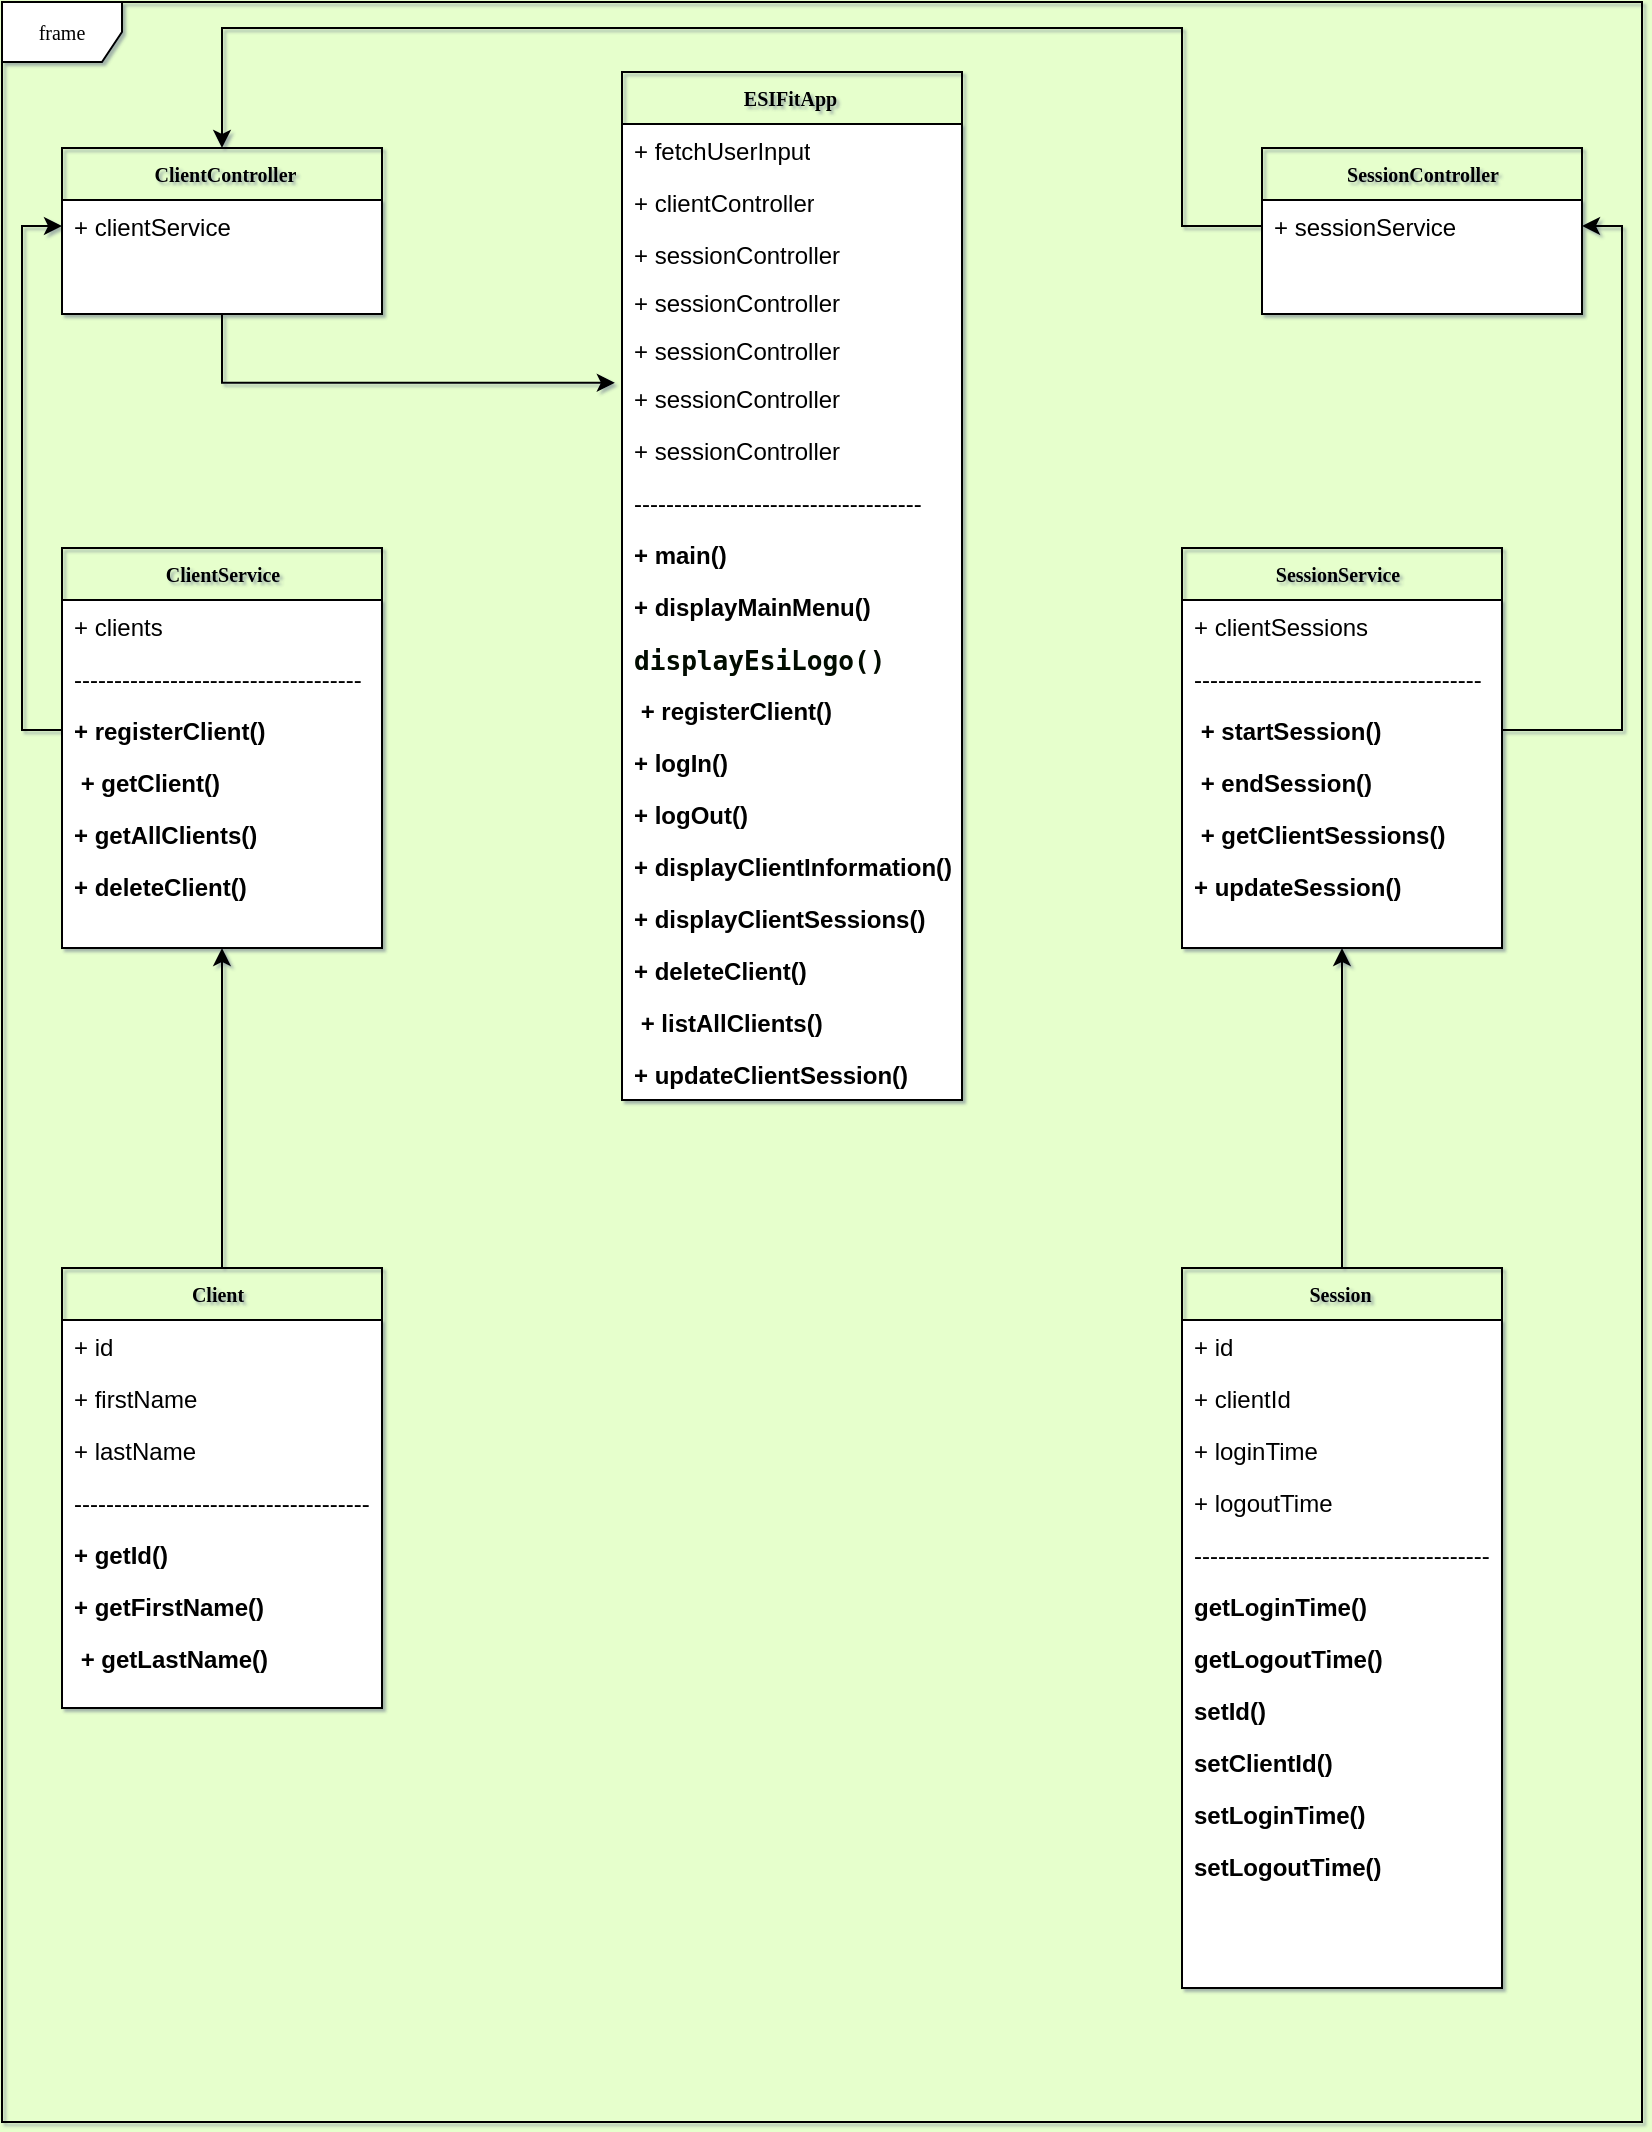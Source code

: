 <mxfile version="21.3.5" type="github" pages="2">
  <diagram name="Page-1" id="c4acf3e9-155e-7222-9cf6-157b1a14988f">
    <mxGraphModel dx="1050" dy="587" grid="1" gridSize="10" guides="1" tooltips="1" connect="1" arrows="1" fold="1" page="1" pageScale="1" pageWidth="850" pageHeight="1100" background="#E6FFCC" math="0" shadow="1">
      <root>
        <mxCell id="0" />
        <mxCell id="1" parent="0" />
        <mxCell id="17acba5748e5396b-1" value="frame" style="shape=umlFrame;whiteSpace=wrap;html=1;rounded=0;shadow=0;comic=0;labelBackgroundColor=none;strokeWidth=1;fontFamily=Verdana;fontSize=10;align=center;gradientColor=none;" parent="1" vertex="1">
          <mxGeometry x="90" y="87" width="820" height="1060" as="geometry" />
        </mxCell>
        <mxCell id="17acba5748e5396b-2" value="ESIFitApp&amp;nbsp;" style="swimlane;html=1;fontStyle=1;childLayout=stackLayout;horizontal=1;startSize=26;fillColor=none;horizontalStack=0;resizeParent=1;resizeLast=0;collapsible=1;marginBottom=0;swimlaneFillColor=#ffffff;rounded=0;shadow=0;comic=0;labelBackgroundColor=none;strokeWidth=1;fontFamily=Verdana;fontSize=10;align=center;" parent="1" vertex="1">
          <mxGeometry x="400" y="122" width="170" height="514" as="geometry" />
        </mxCell>
        <mxCell id="17acba5748e5396b-3" value="+ fetchUserInput&lt;br&gt;&lt;br&gt;" style="text;html=1;strokeColor=none;fillColor=none;align=left;verticalAlign=top;spacingLeft=4;spacingRight=4;whiteSpace=wrap;overflow=hidden;rotatable=0;points=[[0,0.5],[1,0.5]];portConstraint=eastwest;" parent="17acba5748e5396b-2" vertex="1">
          <mxGeometry y="26" width="170" height="26" as="geometry" />
        </mxCell>
        <mxCell id="17acba5748e5396b-4" value="+ clientController" style="text;html=1;strokeColor=none;fillColor=none;align=left;verticalAlign=top;spacingLeft=4;spacingRight=4;whiteSpace=wrap;overflow=hidden;rotatable=0;points=[[0,0.5],[1,0.5]];portConstraint=eastwest;" parent="17acba5748e5396b-2" vertex="1">
          <mxGeometry y="52" width="170" height="26" as="geometry" />
        </mxCell>
        <mxCell id="ua4lf15_g7lLgSqZ2KAn-41" value="+ sessionController" style="text;html=1;strokeColor=none;fillColor=none;align=left;verticalAlign=top;spacingLeft=4;spacingRight=4;whiteSpace=wrap;overflow=hidden;rotatable=0;points=[[0,0.5],[1,0.5]];portConstraint=eastwest;" vertex="1" parent="17acba5748e5396b-2">
          <mxGeometry y="78" width="170" height="24" as="geometry" />
        </mxCell>
        <mxCell id="ua4lf15_g7lLgSqZ2KAn-40" value="+ sessionController" style="text;html=1;strokeColor=none;fillColor=none;align=left;verticalAlign=top;spacingLeft=4;spacingRight=4;whiteSpace=wrap;overflow=hidden;rotatable=0;points=[[0,0.5],[1,0.5]];portConstraint=eastwest;" vertex="1" parent="17acba5748e5396b-2">
          <mxGeometry y="102" width="170" height="24" as="geometry" />
        </mxCell>
        <mxCell id="ua4lf15_g7lLgSqZ2KAn-39" value="+ sessionController" style="text;html=1;strokeColor=none;fillColor=none;align=left;verticalAlign=top;spacingLeft=4;spacingRight=4;whiteSpace=wrap;overflow=hidden;rotatable=0;points=[[0,0.5],[1,0.5]];portConstraint=eastwest;" vertex="1" parent="17acba5748e5396b-2">
          <mxGeometry y="126" width="170" height="24" as="geometry" />
        </mxCell>
        <mxCell id="ua4lf15_g7lLgSqZ2KAn-38" value="+ sessionController" style="text;html=1;strokeColor=none;fillColor=none;align=left;verticalAlign=top;spacingLeft=4;spacingRight=4;whiteSpace=wrap;overflow=hidden;rotatable=0;points=[[0,0.5],[1,0.5]];portConstraint=eastwest;" vertex="1" parent="17acba5748e5396b-2">
          <mxGeometry y="150" width="170" height="26" as="geometry" />
        </mxCell>
        <mxCell id="17acba5748e5396b-6" value="+ sessionController" style="text;html=1;strokeColor=none;fillColor=none;align=left;verticalAlign=top;spacingLeft=4;spacingRight=4;whiteSpace=wrap;overflow=hidden;rotatable=0;points=[[0,0.5],[1,0.5]];portConstraint=eastwest;" parent="17acba5748e5396b-2" vertex="1">
          <mxGeometry y="176" width="170" height="26" as="geometry" />
        </mxCell>
        <mxCell id="17acba5748e5396b-9" value="------------------------------------&amp;nbsp;" style="text;html=1;strokeColor=none;fillColor=none;align=left;verticalAlign=top;spacingLeft=4;spacingRight=4;whiteSpace=wrap;overflow=hidden;rotatable=0;points=[[0,0.5],[1,0.5]];portConstraint=eastwest;" parent="17acba5748e5396b-2" vertex="1">
          <mxGeometry y="202" width="170" height="26" as="geometry" />
        </mxCell>
        <mxCell id="17acba5748e5396b-10" value="+ main()" style="text;html=1;strokeColor=none;fillColor=none;align=left;verticalAlign=top;spacingLeft=4;spacingRight=4;whiteSpace=wrap;overflow=hidden;rotatable=0;points=[[0,0.5],[1,0.5]];portConstraint=eastwest;fontStyle=1" parent="17acba5748e5396b-2" vertex="1">
          <mxGeometry y="228" width="170" height="26" as="geometry" />
        </mxCell>
        <mxCell id="ua4lf15_g7lLgSqZ2KAn-9" value="+ displayMainMenu()" style="text;html=1;strokeColor=none;fillColor=none;align=left;verticalAlign=top;spacingLeft=4;spacingRight=4;whiteSpace=wrap;overflow=hidden;rotatable=0;points=[[0,0.5],[1,0.5]];portConstraint=eastwest;fontStyle=1" vertex="1" parent="17acba5748e5396b-2">
          <mxGeometry y="254" width="170" height="26" as="geometry" />
        </mxCell>
        <mxCell id="wD1RXVULXasq6-dMUtr4-1" value="&lt;div style=&quot;font-family: &amp;quot;JetBrains Mono&amp;quot;, monospace; font-size: 9.8pt;&quot;&gt;&lt;span style=&quot;background-color: rgb(255, 255, 255);&quot;&gt;&lt;b style=&quot;&quot;&gt;&lt;font color=&quot;#050a00&quot;&gt;displayEsiLogo()&lt;/font&gt;&lt;/b&gt;&lt;/span&gt;&lt;/div&gt;" style="text;html=1;strokeColor=none;fillColor=none;align=left;verticalAlign=top;spacingLeft=4;spacingRight=4;whiteSpace=wrap;overflow=hidden;rotatable=0;points=[[0,0.5],[1,0.5]];portConstraint=eastwest;" vertex="1" parent="17acba5748e5396b-2">
          <mxGeometry y="280" width="170" height="26" as="geometry" />
        </mxCell>
        <mxCell id="ua4lf15_g7lLgSqZ2KAn-10" value="&amp;nbsp;+ registerClient()" style="text;html=1;strokeColor=none;fillColor=none;align=left;verticalAlign=top;spacingLeft=4;spacingRight=4;whiteSpace=wrap;overflow=hidden;rotatable=0;points=[[0,0.5],[1,0.5]];portConstraint=eastwest;fontStyle=1" vertex="1" parent="17acba5748e5396b-2">
          <mxGeometry y="306" width="170" height="26" as="geometry" />
        </mxCell>
        <mxCell id="ua4lf15_g7lLgSqZ2KAn-11" value="+ logIn()&amp;nbsp;" style="text;html=1;strokeColor=none;fillColor=none;align=left;verticalAlign=top;spacingLeft=4;spacingRight=4;whiteSpace=wrap;overflow=hidden;rotatable=0;points=[[0,0.5],[1,0.5]];portConstraint=eastwest;fontStyle=1" vertex="1" parent="17acba5748e5396b-2">
          <mxGeometry y="332" width="170" height="26" as="geometry" />
        </mxCell>
        <mxCell id="ua4lf15_g7lLgSqZ2KAn-12" value="+ logOut()" style="text;html=1;strokeColor=none;fillColor=none;align=left;verticalAlign=top;spacingLeft=4;spacingRight=4;whiteSpace=wrap;overflow=hidden;rotatable=0;points=[[0,0.5],[1,0.5]];portConstraint=eastwest;fontStyle=1" vertex="1" parent="17acba5748e5396b-2">
          <mxGeometry y="358" width="170" height="26" as="geometry" />
        </mxCell>
        <mxCell id="ua4lf15_g7lLgSqZ2KAn-13" value="+ displayClientInformation()" style="text;html=1;strokeColor=none;fillColor=none;align=left;verticalAlign=top;spacingLeft=4;spacingRight=4;whiteSpace=wrap;overflow=hidden;rotatable=0;points=[[0,0.5],[1,0.5]];portConstraint=eastwest;fontStyle=1" vertex="1" parent="17acba5748e5396b-2">
          <mxGeometry y="384" width="170" height="26" as="geometry" />
        </mxCell>
        <mxCell id="ua4lf15_g7lLgSqZ2KAn-14" value="+ displayClientSessions()&amp;nbsp;" style="text;html=1;strokeColor=none;fillColor=none;align=left;verticalAlign=top;spacingLeft=4;spacingRight=4;whiteSpace=wrap;overflow=hidden;rotatable=0;points=[[0,0.5],[1,0.5]];portConstraint=eastwest;fontStyle=1" vertex="1" parent="17acba5748e5396b-2">
          <mxGeometry y="410" width="170" height="26" as="geometry" />
        </mxCell>
        <mxCell id="ua4lf15_g7lLgSqZ2KAn-15" value="+ deleteClient()" style="text;html=1;strokeColor=none;fillColor=none;align=left;verticalAlign=top;spacingLeft=4;spacingRight=4;whiteSpace=wrap;overflow=hidden;rotatable=0;points=[[0,0.5],[1,0.5]];portConstraint=eastwest;fontStyle=1" vertex="1" parent="17acba5748e5396b-2">
          <mxGeometry y="436" width="170" height="26" as="geometry" />
        </mxCell>
        <mxCell id="ua4lf15_g7lLgSqZ2KAn-16" value="&amp;nbsp;+ listAllClients()" style="text;html=1;strokeColor=none;fillColor=none;align=left;verticalAlign=top;spacingLeft=4;spacingRight=4;whiteSpace=wrap;overflow=hidden;rotatable=0;points=[[0,0.5],[1,0.5]];portConstraint=eastwest;fontStyle=1" vertex="1" parent="17acba5748e5396b-2">
          <mxGeometry y="462" width="170" height="26" as="geometry" />
        </mxCell>
        <mxCell id="17acba5748e5396b-8" value="+ updateClientSession()" style="text;html=1;strokeColor=none;fillColor=none;align=left;verticalAlign=top;spacingLeft=4;spacingRight=4;whiteSpace=wrap;overflow=hidden;rotatable=0;points=[[0,0.5],[1,0.5]];portConstraint=eastwest;fontStyle=1" parent="17acba5748e5396b-2" vertex="1">
          <mxGeometry y="488" width="170" height="26" as="geometry" />
        </mxCell>
        <mxCell id="17acba5748e5396b-20" value="ClientService" style="swimlane;html=1;fontStyle=1;childLayout=stackLayout;horizontal=1;startSize=26;fillColor=none;horizontalStack=0;resizeParent=1;resizeLast=0;collapsible=1;marginBottom=0;swimlaneFillColor=#ffffff;rounded=0;shadow=0;comic=0;labelBackgroundColor=none;strokeWidth=1;fontFamily=Verdana;fontSize=10;align=center;" parent="1" vertex="1">
          <mxGeometry x="120" y="360" width="160" height="200" as="geometry" />
        </mxCell>
        <mxCell id="17acba5748e5396b-21" value="+&amp;nbsp;clients&amp;nbsp;" style="text;html=1;strokeColor=none;fillColor=none;align=left;verticalAlign=top;spacingLeft=4;spacingRight=4;whiteSpace=wrap;overflow=hidden;rotatable=0;points=[[0,0.5],[1,0.5]];portConstraint=eastwest;" parent="17acba5748e5396b-20" vertex="1">
          <mxGeometry y="26" width="160" height="26" as="geometry" />
        </mxCell>
        <mxCell id="ua4lf15_g7lLgSqZ2KAn-17" value="------------------------------------&amp;nbsp;" style="text;html=1;strokeColor=none;fillColor=none;align=left;verticalAlign=top;spacingLeft=4;spacingRight=4;whiteSpace=wrap;overflow=hidden;rotatable=0;points=[[0,0.5],[1,0.5]];portConstraint=eastwest;" vertex="1" parent="17acba5748e5396b-20">
          <mxGeometry y="52" width="160" height="26" as="geometry" />
        </mxCell>
        <mxCell id="17acba5748e5396b-24" value="+ registerClient()" style="text;html=1;strokeColor=none;fillColor=none;align=left;verticalAlign=top;spacingLeft=4;spacingRight=4;whiteSpace=wrap;overflow=hidden;rotatable=0;points=[[0,0.5],[1,0.5]];portConstraint=eastwest;fontStyle=1" parent="17acba5748e5396b-20" vertex="1">
          <mxGeometry y="78" width="160" height="26" as="geometry" />
        </mxCell>
        <mxCell id="17acba5748e5396b-26" value="&amp;nbsp;+ getClient()&amp;nbsp;" style="text;html=1;strokeColor=none;fillColor=none;align=left;verticalAlign=top;spacingLeft=4;spacingRight=4;whiteSpace=wrap;overflow=hidden;rotatable=0;points=[[0,0.5],[1,0.5]];portConstraint=eastwest;fontStyle=1" parent="17acba5748e5396b-20" vertex="1">
          <mxGeometry y="104" width="160" height="26" as="geometry" />
        </mxCell>
        <mxCell id="ua4lf15_g7lLgSqZ2KAn-18" value="+ getAllClients()" style="text;html=1;strokeColor=none;fillColor=none;align=left;verticalAlign=top;spacingLeft=4;spacingRight=4;whiteSpace=wrap;overflow=hidden;rotatable=0;points=[[0,0.5],[1,0.5]];portConstraint=eastwest;fontStyle=1" vertex="1" parent="17acba5748e5396b-20">
          <mxGeometry y="130" width="160" height="26" as="geometry" />
        </mxCell>
        <mxCell id="ua4lf15_g7lLgSqZ2KAn-19" value="+ deleteClient()&amp;nbsp;" style="text;html=1;strokeColor=none;fillColor=none;align=left;verticalAlign=top;spacingLeft=4;spacingRight=4;whiteSpace=wrap;overflow=hidden;rotatable=0;points=[[0,0.5],[1,0.5]];portConstraint=eastwest;fontStyle=1" vertex="1" parent="17acba5748e5396b-20">
          <mxGeometry y="156" width="160" height="26" as="geometry" />
        </mxCell>
        <mxCell id="17acba5748e5396b-30" value="SessionService&amp;nbsp;&amp;nbsp;" style="swimlane;html=1;fontStyle=1;childLayout=stackLayout;horizontal=1;startSize=26;fillColor=none;horizontalStack=0;resizeParent=1;resizeLast=0;collapsible=1;marginBottom=0;swimlaneFillColor=#ffffff;rounded=0;shadow=0;comic=0;labelBackgroundColor=none;strokeWidth=1;fontFamily=Verdana;fontSize=10;align=center;" parent="1" vertex="1">
          <mxGeometry x="680" y="360" width="160" height="200" as="geometry" />
        </mxCell>
        <mxCell id="17acba5748e5396b-31" value="+&amp;nbsp;clientSessions" style="text;html=1;strokeColor=none;fillColor=none;align=left;verticalAlign=top;spacingLeft=4;spacingRight=4;whiteSpace=wrap;overflow=hidden;rotatable=0;points=[[0,0.5],[1,0.5]];portConstraint=eastwest;" parent="17acba5748e5396b-30" vertex="1">
          <mxGeometry y="26" width="160" height="26" as="geometry" />
        </mxCell>
        <mxCell id="ua4lf15_g7lLgSqZ2KAn-20" value="------------------------------------&amp;nbsp;" style="text;html=1;strokeColor=none;fillColor=none;align=left;verticalAlign=top;spacingLeft=4;spacingRight=4;whiteSpace=wrap;overflow=hidden;rotatable=0;points=[[0,0.5],[1,0.5]];portConstraint=eastwest;" vertex="1" parent="17acba5748e5396b-30">
          <mxGeometry y="52" width="160" height="26" as="geometry" />
        </mxCell>
        <mxCell id="17acba5748e5396b-32" value="&amp;nbsp;+ startSession()" style="text;html=1;strokeColor=none;fillColor=none;align=left;verticalAlign=top;spacingLeft=4;spacingRight=4;whiteSpace=wrap;overflow=hidden;rotatable=0;points=[[0,0.5],[1,0.5]];portConstraint=eastwest;fontStyle=1" parent="17acba5748e5396b-30" vertex="1">
          <mxGeometry y="78" width="160" height="26" as="geometry" />
        </mxCell>
        <mxCell id="17acba5748e5396b-33" value="&amp;nbsp;+ endSession()" style="text;html=1;strokeColor=none;fillColor=none;align=left;verticalAlign=top;spacingLeft=4;spacingRight=4;whiteSpace=wrap;overflow=hidden;rotatable=0;points=[[0,0.5],[1,0.5]];portConstraint=eastwest;fontStyle=1" parent="17acba5748e5396b-30" vertex="1">
          <mxGeometry y="104" width="160" height="26" as="geometry" />
        </mxCell>
        <mxCell id="ua4lf15_g7lLgSqZ2KAn-21" value="&amp;nbsp;+ getClientSessions()" style="text;html=1;strokeColor=none;fillColor=none;align=left;verticalAlign=top;spacingLeft=4;spacingRight=4;whiteSpace=wrap;overflow=hidden;rotatable=0;points=[[0,0.5],[1,0.5]];portConstraint=eastwest;fontStyle=1" vertex="1" parent="17acba5748e5396b-30">
          <mxGeometry y="130" width="160" height="26" as="geometry" />
        </mxCell>
        <mxCell id="ua4lf15_g7lLgSqZ2KAn-22" value="+ updateSession()&amp;nbsp;" style="text;html=1;strokeColor=none;fillColor=none;align=left;verticalAlign=top;spacingLeft=4;spacingRight=4;whiteSpace=wrap;overflow=hidden;rotatable=0;points=[[0,0.5],[1,0.5]];portConstraint=eastwest;fontStyle=1" vertex="1" parent="17acba5748e5396b-30">
          <mxGeometry y="156" width="160" height="26" as="geometry" />
        </mxCell>
        <mxCell id="ua4lf15_g7lLgSqZ2KAn-44" style="edgeStyle=orthogonalEdgeStyle;rounded=0;orthogonalLoop=1;jettySize=auto;html=1;exitX=0.5;exitY=1;exitDx=0;exitDy=0;entryX=-0.021;entryY=0.208;entryDx=0;entryDy=0;entryPerimeter=0;" edge="1" parent="1" source="17acba5748e5396b-44" target="ua4lf15_g7lLgSqZ2KAn-38">
          <mxGeometry relative="1" as="geometry" />
        </mxCell>
        <mxCell id="17acba5748e5396b-44" value="&amp;nbsp;ClientController" style="swimlane;html=1;fontStyle=1;childLayout=stackLayout;horizontal=1;startSize=26;fillColor=none;horizontalStack=0;resizeParent=1;resizeLast=0;collapsible=1;marginBottom=0;swimlaneFillColor=#ffffff;rounded=0;shadow=0;comic=0;labelBackgroundColor=none;strokeWidth=1;fontFamily=Verdana;fontSize=10;align=center;" parent="1" vertex="1">
          <mxGeometry x="120" y="160" width="160" height="83" as="geometry" />
        </mxCell>
        <mxCell id="17acba5748e5396b-45" value="+&amp;nbsp;clientService" style="text;html=1;strokeColor=none;fillColor=none;align=left;verticalAlign=top;spacingLeft=4;spacingRight=4;whiteSpace=wrap;overflow=hidden;rotatable=0;points=[[0,0.5],[1,0.5]];portConstraint=eastwest;" parent="17acba5748e5396b-44" vertex="1">
          <mxGeometry y="26" width="160" height="26" as="geometry" />
        </mxCell>
        <mxCell id="5d2195bd80daf111-5" value="SessionController" style="swimlane;html=1;fontStyle=1;childLayout=stackLayout;horizontal=1;startSize=26;fillColor=none;horizontalStack=0;resizeParent=1;resizeLast=0;collapsible=1;marginBottom=0;swimlaneFillColor=#ffffff;rounded=0;shadow=0;comic=0;labelBackgroundColor=none;strokeWidth=1;fontFamily=Verdana;fontSize=10;align=center;" parent="1" vertex="1">
          <mxGeometry x="720" y="160" width="160" height="83" as="geometry" />
        </mxCell>
        <mxCell id="5d2195bd80daf111-6" value="+&amp;nbsp;sessionService&amp;nbsp;" style="text;html=1;strokeColor=none;fillColor=none;align=left;verticalAlign=top;spacingLeft=4;spacingRight=4;whiteSpace=wrap;overflow=hidden;rotatable=0;points=[[0,0.5],[1,0.5]];portConstraint=eastwest;" parent="5d2195bd80daf111-5" vertex="1">
          <mxGeometry y="26" width="160" height="26" as="geometry" />
        </mxCell>
        <mxCell id="ua4lf15_g7lLgSqZ2KAn-48" style="edgeStyle=orthogonalEdgeStyle;rounded=0;orthogonalLoop=1;jettySize=auto;html=1;exitX=0.5;exitY=0;exitDx=0;exitDy=0;entryX=0.5;entryY=1;entryDx=0;entryDy=0;" edge="1" parent="1" source="ua4lf15_g7lLgSqZ2KAn-1" target="17acba5748e5396b-20">
          <mxGeometry relative="1" as="geometry" />
        </mxCell>
        <mxCell id="ua4lf15_g7lLgSqZ2KAn-1" value="Client&amp;nbsp;&amp;nbsp;" style="swimlane;html=1;fontStyle=1;childLayout=stackLayout;horizontal=1;startSize=26;fillColor=none;horizontalStack=0;resizeParent=1;resizeLast=0;collapsible=1;marginBottom=0;swimlaneFillColor=#ffffff;rounded=0;shadow=0;comic=0;labelBackgroundColor=none;strokeWidth=1;fontFamily=Verdana;fontSize=10;align=center;" vertex="1" parent="1">
          <mxGeometry x="120" y="720" width="160" height="220" as="geometry" />
        </mxCell>
        <mxCell id="ua4lf15_g7lLgSqZ2KAn-2" value="+&amp;nbsp;id&amp;nbsp;" style="text;html=1;strokeColor=none;fillColor=none;align=left;verticalAlign=top;spacingLeft=4;spacingRight=4;whiteSpace=wrap;overflow=hidden;rotatable=0;points=[[0,0.5],[1,0.5]];portConstraint=eastwest;" vertex="1" parent="ua4lf15_g7lLgSqZ2KAn-1">
          <mxGeometry y="26" width="160" height="26" as="geometry" />
        </mxCell>
        <mxCell id="ua4lf15_g7lLgSqZ2KAn-3" value="+&amp;nbsp;firstName&amp;nbsp;" style="text;html=1;strokeColor=none;fillColor=none;align=left;verticalAlign=top;spacingLeft=4;spacingRight=4;whiteSpace=wrap;overflow=hidden;rotatable=0;points=[[0,0.5],[1,0.5]];portConstraint=eastwest;" vertex="1" parent="ua4lf15_g7lLgSqZ2KAn-1">
          <mxGeometry y="52" width="160" height="26" as="geometry" />
        </mxCell>
        <mxCell id="ua4lf15_g7lLgSqZ2KAn-4" value="+&amp;nbsp;lastName&amp;nbsp;" style="text;html=1;strokeColor=none;fillColor=none;align=left;verticalAlign=top;spacingLeft=4;spacingRight=4;whiteSpace=wrap;overflow=hidden;rotatable=0;points=[[0,0.5],[1,0.5]];portConstraint=eastwest;" vertex="1" parent="ua4lf15_g7lLgSqZ2KAn-1">
          <mxGeometry y="78" width="160" height="26" as="geometry" />
        </mxCell>
        <mxCell id="ua4lf15_g7lLgSqZ2KAn-23" value="-------------------------------------" style="text;html=1;strokeColor=none;fillColor=none;align=left;verticalAlign=top;spacingLeft=4;spacingRight=4;whiteSpace=wrap;overflow=hidden;rotatable=0;points=[[0,0.5],[1,0.5]];portConstraint=eastwest;" vertex="1" parent="ua4lf15_g7lLgSqZ2KAn-1">
          <mxGeometry y="104" width="160" height="26" as="geometry" />
        </mxCell>
        <mxCell id="ua4lf15_g7lLgSqZ2KAn-24" value="+ getId()" style="text;html=1;strokeColor=none;fillColor=none;align=left;verticalAlign=top;spacingLeft=4;spacingRight=4;whiteSpace=wrap;overflow=hidden;rotatable=0;points=[[0,0.5],[1,0.5]];portConstraint=eastwest;fontStyle=1" vertex="1" parent="ua4lf15_g7lLgSqZ2KAn-1">
          <mxGeometry y="130" width="160" height="26" as="geometry" />
        </mxCell>
        <mxCell id="ua4lf15_g7lLgSqZ2KAn-25" value="+ getFirstName()" style="text;html=1;strokeColor=none;fillColor=none;align=left;verticalAlign=top;spacingLeft=4;spacingRight=4;whiteSpace=wrap;overflow=hidden;rotatable=0;points=[[0,0.5],[1,0.5]];portConstraint=eastwest;fontStyle=1" vertex="1" parent="ua4lf15_g7lLgSqZ2KAn-1">
          <mxGeometry y="156" width="160" height="26" as="geometry" />
        </mxCell>
        <mxCell id="ua4lf15_g7lLgSqZ2KAn-26" value="&amp;nbsp;+ getLastName()" style="text;html=1;strokeColor=none;fillColor=none;align=left;verticalAlign=top;spacingLeft=4;spacingRight=4;whiteSpace=wrap;overflow=hidden;rotatable=0;points=[[0,0.5],[1,0.5]];portConstraint=eastwest;fontStyle=1" vertex="1" parent="ua4lf15_g7lLgSqZ2KAn-1">
          <mxGeometry y="182" width="160" height="26" as="geometry" />
        </mxCell>
        <mxCell id="ua4lf15_g7lLgSqZ2KAn-49" style="edgeStyle=orthogonalEdgeStyle;rounded=0;orthogonalLoop=1;jettySize=auto;html=1;exitX=0.5;exitY=0;exitDx=0;exitDy=0;entryX=0.5;entryY=1;entryDx=0;entryDy=0;" edge="1" parent="1" source="ua4lf15_g7lLgSqZ2KAn-5" target="17acba5748e5396b-30">
          <mxGeometry relative="1" as="geometry" />
        </mxCell>
        <mxCell id="ua4lf15_g7lLgSqZ2KAn-5" value="Session&amp;nbsp;" style="swimlane;html=1;fontStyle=1;childLayout=stackLayout;horizontal=1;startSize=26;fillColor=none;horizontalStack=0;resizeParent=1;resizeLast=0;collapsible=1;marginBottom=0;swimlaneFillColor=#ffffff;rounded=0;shadow=0;comic=0;labelBackgroundColor=none;strokeWidth=1;fontFamily=Verdana;fontSize=10;align=center;" vertex="1" parent="1">
          <mxGeometry x="680" y="720" width="160" height="360" as="geometry" />
        </mxCell>
        <mxCell id="ua4lf15_g7lLgSqZ2KAn-6" value="+&amp;nbsp;id&amp;nbsp;" style="text;html=1;strokeColor=none;fillColor=none;align=left;verticalAlign=top;spacingLeft=4;spacingRight=4;whiteSpace=wrap;overflow=hidden;rotatable=0;points=[[0,0.5],[1,0.5]];portConstraint=eastwest;" vertex="1" parent="ua4lf15_g7lLgSqZ2KAn-5">
          <mxGeometry y="26" width="160" height="26" as="geometry" />
        </mxCell>
        <mxCell id="ua4lf15_g7lLgSqZ2KAn-7" value="+&amp;nbsp;clientId&amp;nbsp;" style="text;html=1;strokeColor=none;fillColor=none;align=left;verticalAlign=top;spacingLeft=4;spacingRight=4;whiteSpace=wrap;overflow=hidden;rotatable=0;points=[[0,0.5],[1,0.5]];portConstraint=eastwest;" vertex="1" parent="ua4lf15_g7lLgSqZ2KAn-5">
          <mxGeometry y="52" width="160" height="26" as="geometry" />
        </mxCell>
        <mxCell id="ua4lf15_g7lLgSqZ2KAn-8" value="+&amp;nbsp;loginTime" style="text;html=1;strokeColor=none;fillColor=none;align=left;verticalAlign=top;spacingLeft=4;spacingRight=4;whiteSpace=wrap;overflow=hidden;rotatable=0;points=[[0,0.5],[1,0.5]];portConstraint=eastwest;" vertex="1" parent="ua4lf15_g7lLgSqZ2KAn-5">
          <mxGeometry y="78" width="160" height="26" as="geometry" />
        </mxCell>
        <mxCell id="ua4lf15_g7lLgSqZ2KAn-30" value="+&amp;nbsp;logoutTime&amp;nbsp;" style="text;html=1;strokeColor=none;fillColor=none;align=left;verticalAlign=top;spacingLeft=4;spacingRight=4;whiteSpace=wrap;overflow=hidden;rotatable=0;points=[[0,0.5],[1,0.5]];portConstraint=eastwest;" vertex="1" parent="ua4lf15_g7lLgSqZ2KAn-5">
          <mxGeometry y="104" width="160" height="26" as="geometry" />
        </mxCell>
        <mxCell id="ua4lf15_g7lLgSqZ2KAn-29" value="-------------------------------------" style="text;html=1;strokeColor=none;fillColor=none;align=left;verticalAlign=top;spacingLeft=4;spacingRight=4;whiteSpace=wrap;overflow=hidden;rotatable=0;points=[[0,0.5],[1,0.5]];portConstraint=eastwest;" vertex="1" parent="ua4lf15_g7lLgSqZ2KAn-5">
          <mxGeometry y="130" width="160" height="26" as="geometry" />
        </mxCell>
        <mxCell id="ua4lf15_g7lLgSqZ2KAn-31" value="getLoginTime()" style="text;html=1;strokeColor=none;fillColor=none;align=left;verticalAlign=top;spacingLeft=4;spacingRight=4;whiteSpace=wrap;overflow=hidden;rotatable=0;points=[[0,0.5],[1,0.5]];portConstraint=eastwest;fontStyle=1" vertex="1" parent="ua4lf15_g7lLgSqZ2KAn-5">
          <mxGeometry y="156" width="160" height="26" as="geometry" />
        </mxCell>
        <mxCell id="ua4lf15_g7lLgSqZ2KAn-32" value="getLogoutTime()" style="text;html=1;strokeColor=none;fillColor=none;align=left;verticalAlign=top;spacingLeft=4;spacingRight=4;whiteSpace=wrap;overflow=hidden;rotatable=0;points=[[0,0.5],[1,0.5]];portConstraint=eastwest;fontStyle=1" vertex="1" parent="ua4lf15_g7lLgSqZ2KAn-5">
          <mxGeometry y="182" width="160" height="26" as="geometry" />
        </mxCell>
        <mxCell id="ua4lf15_g7lLgSqZ2KAn-33" value="setId()&amp;nbsp;" style="text;html=1;strokeColor=none;fillColor=none;align=left;verticalAlign=top;spacingLeft=4;spacingRight=4;whiteSpace=wrap;overflow=hidden;rotatable=0;points=[[0,0.5],[1,0.5]];portConstraint=eastwest;fontStyle=1" vertex="1" parent="ua4lf15_g7lLgSqZ2KAn-5">
          <mxGeometry y="208" width="160" height="26" as="geometry" />
        </mxCell>
        <mxCell id="ua4lf15_g7lLgSqZ2KAn-35" value="setClientId()" style="text;html=1;strokeColor=none;fillColor=none;align=left;verticalAlign=top;spacingLeft=4;spacingRight=4;whiteSpace=wrap;overflow=hidden;rotatable=0;points=[[0,0.5],[1,0.5]];portConstraint=eastwest;fontStyle=1" vertex="1" parent="ua4lf15_g7lLgSqZ2KAn-5">
          <mxGeometry y="234" width="160" height="26" as="geometry" />
        </mxCell>
        <mxCell id="ua4lf15_g7lLgSqZ2KAn-36" value="setLoginTime()" style="text;html=1;strokeColor=none;fillColor=none;align=left;verticalAlign=top;spacingLeft=4;spacingRight=4;whiteSpace=wrap;overflow=hidden;rotatable=0;points=[[0,0.5],[1,0.5]];portConstraint=eastwest;fontStyle=1" vertex="1" parent="ua4lf15_g7lLgSqZ2KAn-5">
          <mxGeometry y="260" width="160" height="26" as="geometry" />
        </mxCell>
        <mxCell id="ua4lf15_g7lLgSqZ2KAn-37" value="setLogoutTime()" style="text;html=1;strokeColor=none;fillColor=none;align=left;verticalAlign=top;spacingLeft=4;spacingRight=4;whiteSpace=wrap;overflow=hidden;rotatable=0;points=[[0,0.5],[1,0.5]];portConstraint=eastwest;fontStyle=1" vertex="1" parent="ua4lf15_g7lLgSqZ2KAn-5">
          <mxGeometry y="286" width="160" height="26" as="geometry" />
        </mxCell>
        <mxCell id="ua4lf15_g7lLgSqZ2KAn-43" style="edgeStyle=orthogonalEdgeStyle;rounded=0;orthogonalLoop=1;jettySize=auto;html=1;exitX=0;exitY=0.5;exitDx=0;exitDy=0;entryX=0.5;entryY=0;entryDx=0;entryDy=0;" edge="1" parent="1" source="5d2195bd80daf111-6" target="17acba5748e5396b-44">
          <mxGeometry relative="1" as="geometry">
            <Array as="points">
              <mxPoint x="680" y="100" />
              <mxPoint x="200" y="100" />
            </Array>
          </mxGeometry>
        </mxCell>
        <mxCell id="ua4lf15_g7lLgSqZ2KAn-45" style="edgeStyle=orthogonalEdgeStyle;rounded=0;orthogonalLoop=1;jettySize=auto;html=1;entryX=0;entryY=0.5;entryDx=0;entryDy=0;" edge="1" parent="1" source="17acba5748e5396b-24" target="17acba5748e5396b-45">
          <mxGeometry relative="1" as="geometry" />
        </mxCell>
        <mxCell id="ua4lf15_g7lLgSqZ2KAn-46" style="edgeStyle=orthogonalEdgeStyle;rounded=0;orthogonalLoop=1;jettySize=auto;html=1;exitX=1;exitY=0.5;exitDx=0;exitDy=0;entryX=1;entryY=0.5;entryDx=0;entryDy=0;" edge="1" parent="1" source="17acba5748e5396b-32" target="5d2195bd80daf111-6">
          <mxGeometry relative="1" as="geometry" />
        </mxCell>
      </root>
    </mxGraphModel>
  </diagram>
  <diagram id="UzsiLtJkUrX5GbPJ3FUH" name="Page-2">
    <mxGraphModel dx="1050" dy="587" grid="1" gridSize="10" guides="1" tooltips="1" connect="1" arrows="1" fold="1" page="1" pageScale="1" pageWidth="827" pageHeight="1169" math="0" shadow="0">
      <root>
        <mxCell id="0" />
        <mxCell id="1" parent="0" />
      </root>
    </mxGraphModel>
  </diagram>
</mxfile>
